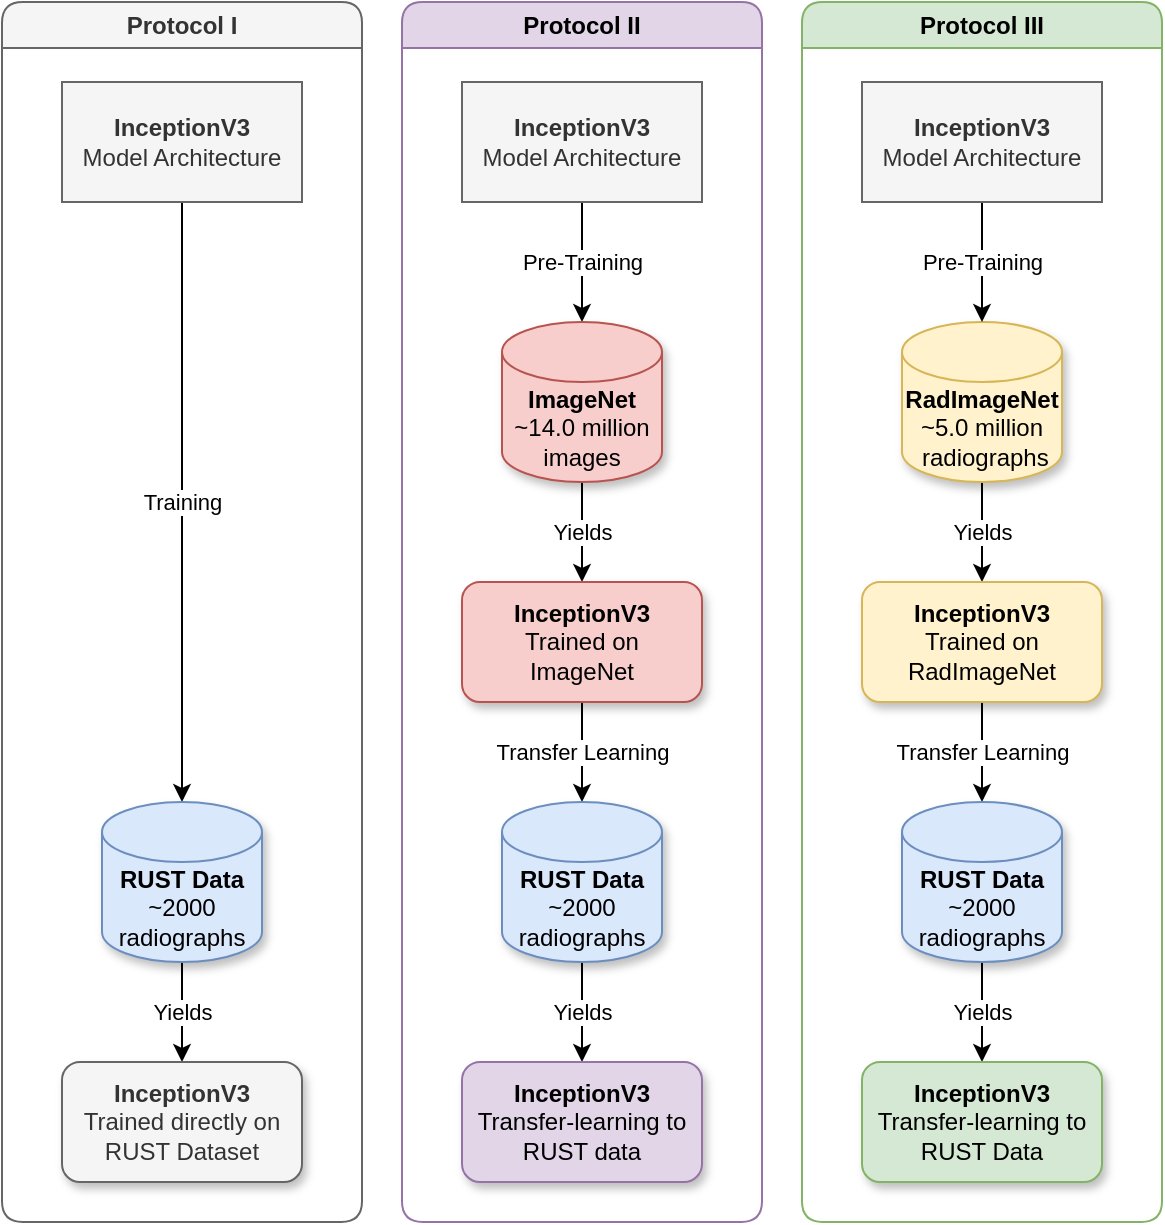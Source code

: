 <mxfile version="21.2.3" type="device">
  <diagram id="A32RPW_bASQyMoJi-ztP" name="Page-1">
    <mxGraphModel dx="849" dy="815" grid="1" gridSize="10" guides="1" tooltips="1" connect="1" arrows="1" fold="1" page="1" pageScale="1" pageWidth="580" pageHeight="610" math="0" shadow="0">
      <root>
        <mxCell id="0" />
        <mxCell id="1" parent="0" />
        <mxCell id="VTOhFpSIZ6cPDTSQk404-31" value="Pre-Training" style="edgeStyle=orthogonalEdgeStyle;rounded=0;orthogonalLoop=1;jettySize=auto;html=1;" parent="1" source="VTOhFpSIZ6cPDTSQk404-1" target="VTOhFpSIZ6cPDTSQk404-2" edge="1">
          <mxGeometry relative="1" as="geometry" />
        </mxCell>
        <mxCell id="VTOhFpSIZ6cPDTSQk404-1" value="&lt;div&gt;&lt;b&gt;InceptionV3&lt;/b&gt;&lt;/div&gt;&lt;div&gt;Model Architecture&lt;br&gt;&lt;/div&gt;" style="rounded=0;whiteSpace=wrap;html=1;glass=0;fillColor=#f5f5f5;fontColor=#333333;strokeColor=#666666;" parent="1" vertex="1">
          <mxGeometry x="230" y="40" width="120" height="60" as="geometry" />
        </mxCell>
        <mxCell id="VTOhFpSIZ6cPDTSQk404-7" value="Yields" style="edgeStyle=orthogonalEdgeStyle;rounded=0;orthogonalLoop=1;jettySize=auto;html=1;entryX=0.5;entryY=0;entryDx=0;entryDy=0;" parent="1" source="VTOhFpSIZ6cPDTSQk404-2" target="VTOhFpSIZ6cPDTSQk404-6" edge="1">
          <mxGeometry relative="1" as="geometry" />
        </mxCell>
        <mxCell id="VTOhFpSIZ6cPDTSQk404-9" value="Yields" style="edgeStyle=orthogonalEdgeStyle;rounded=0;orthogonalLoop=1;jettySize=auto;html=1;" parent="1" source="VTOhFpSIZ6cPDTSQk404-4" target="VTOhFpSIZ6cPDTSQk404-8" edge="1">
          <mxGeometry relative="1" as="geometry" />
        </mxCell>
        <mxCell id="VTOhFpSIZ6cPDTSQk404-4" value="&lt;div&gt;&lt;b&gt;RadImageNet&lt;/b&gt;&lt;/div&gt;&lt;div&gt;~5.0 million&lt;br&gt;&lt;/div&gt;&amp;nbsp;radiographs" style="shape=cylinder3;whiteSpace=wrap;html=1;boundedLbl=1;backgroundOutline=1;size=15;fillColor=#fff2cc;strokeColor=#d6b656;shadow=1;" parent="1" vertex="1">
          <mxGeometry x="450" y="160" width="80" height="80" as="geometry" />
        </mxCell>
        <mxCell id="VTOhFpSIZ6cPDTSQk404-13" value="Transfer Learning" style="edgeStyle=orthogonalEdgeStyle;rounded=0;orthogonalLoop=1;jettySize=auto;html=1;" parent="1" source="VTOhFpSIZ6cPDTSQk404-6" target="VTOhFpSIZ6cPDTSQk404-10" edge="1">
          <mxGeometry relative="1" as="geometry" />
        </mxCell>
        <mxCell id="VTOhFpSIZ6cPDTSQk404-6" value="&lt;div&gt;&lt;b&gt;InceptionV3&lt;/b&gt;&lt;/div&gt;&lt;div&gt;Trained on&lt;/div&gt;&lt;div&gt;ImageNet&lt;br&gt;&lt;/div&gt;" style="rounded=1;whiteSpace=wrap;html=1;glass=0;fillColor=#f8cecc;strokeColor=#b85450;shadow=1;" parent="1" vertex="1">
          <mxGeometry x="230" y="290" width="120" height="60" as="geometry" />
        </mxCell>
        <mxCell id="VTOhFpSIZ6cPDTSQk404-15" value="Transfer Learning" style="edgeStyle=orthogonalEdgeStyle;rounded=0;orthogonalLoop=1;jettySize=auto;html=1;" parent="1" source="VTOhFpSIZ6cPDTSQk404-8" target="VTOhFpSIZ6cPDTSQk404-14" edge="1">
          <mxGeometry relative="1" as="geometry" />
        </mxCell>
        <mxCell id="VTOhFpSIZ6cPDTSQk404-8" value="&lt;div&gt;&lt;b&gt;InceptionV3&lt;/b&gt;&lt;/div&gt;&lt;div&gt;Trained on RadImageNet&lt;br&gt;&lt;/div&gt;" style="rounded=1;whiteSpace=wrap;html=1;glass=0;fillColor=#fff2cc;strokeColor=#d6b656;shadow=1;" parent="1" vertex="1">
          <mxGeometry x="430" y="290" width="120" height="60" as="geometry" />
        </mxCell>
        <mxCell id="VTOhFpSIZ6cPDTSQk404-19" value="Yields" style="edgeStyle=orthogonalEdgeStyle;rounded=0;orthogonalLoop=1;jettySize=auto;html=1;" parent="1" source="VTOhFpSIZ6cPDTSQk404-10" target="VTOhFpSIZ6cPDTSQk404-17" edge="1">
          <mxGeometry relative="1" as="geometry" />
        </mxCell>
        <mxCell id="VTOhFpSIZ6cPDTSQk404-10" value="&lt;div&gt;&lt;b&gt;RUST Data&lt;/b&gt;&lt;/div&gt;&lt;div&gt;~2000&lt;/div&gt;&lt;div&gt;radiographs&lt;br&gt;&lt;/div&gt;" style="shape=cylinder3;whiteSpace=wrap;html=1;boundedLbl=1;backgroundOutline=1;size=15;shadow=1;glass=0;fillColor=#dae8fc;strokeColor=#6c8ebf;" parent="1" vertex="1">
          <mxGeometry x="250" y="400" width="80" height="80" as="geometry" />
        </mxCell>
        <mxCell id="VTOhFpSIZ6cPDTSQk404-20" value="Yields" style="edgeStyle=orthogonalEdgeStyle;rounded=0;orthogonalLoop=1;jettySize=auto;html=1;entryX=0.5;entryY=0;entryDx=0;entryDy=0;" parent="1" source="VTOhFpSIZ6cPDTSQk404-14" target="VTOhFpSIZ6cPDTSQk404-18" edge="1">
          <mxGeometry relative="1" as="geometry" />
        </mxCell>
        <mxCell id="VTOhFpSIZ6cPDTSQk404-14" value="&lt;div&gt;&lt;b&gt;RUST Data&lt;/b&gt;&lt;/div&gt;&lt;div&gt;~2000&lt;/div&gt;&lt;div&gt;radiographs&lt;br&gt;&lt;/div&gt;" style="shape=cylinder3;whiteSpace=wrap;html=1;boundedLbl=1;backgroundOutline=1;size=15;shadow=1;glass=0;fillColor=#dae8fc;strokeColor=#6c8ebf;" parent="1" vertex="1">
          <mxGeometry x="450" y="400" width="80" height="80" as="geometry" />
        </mxCell>
        <mxCell id="VTOhFpSIZ6cPDTSQk404-17" value="&lt;div&gt;&lt;b&gt;InceptionV3&lt;/b&gt;&lt;/div&gt;Transfer-learning to RUST data" style="rounded=1;whiteSpace=wrap;html=1;glass=0;fillColor=#e1d5e7;strokeColor=#9673a6;shadow=1;" parent="1" vertex="1">
          <mxGeometry x="230" y="530" width="120" height="60" as="geometry" />
        </mxCell>
        <mxCell id="VTOhFpSIZ6cPDTSQk404-18" value="&lt;div&gt;&lt;b&gt;InceptionV3&lt;/b&gt;&lt;/div&gt;Transfer-learning to RUST Data" style="rounded=1;whiteSpace=wrap;html=1;glass=0;fillColor=#d5e8d4;strokeColor=#82b366;shadow=1;" parent="1" vertex="1">
          <mxGeometry x="430" y="530" width="120" height="60" as="geometry" />
        </mxCell>
        <mxCell id="VTOhFpSIZ6cPDTSQk404-23" value="Training" style="edgeStyle=orthogonalEdgeStyle;rounded=0;orthogonalLoop=1;jettySize=auto;html=1;" parent="1" source="VTOhFpSIZ6cPDTSQk404-21" target="VTOhFpSIZ6cPDTSQk404-22" edge="1">
          <mxGeometry relative="1" as="geometry" />
        </mxCell>
        <mxCell id="VTOhFpSIZ6cPDTSQk404-21" value="&lt;div style=&quot;border-color: var(--border-color);&quot;&gt;&lt;b style=&quot;border-color: var(--border-color);&quot;&gt;InceptionV3&lt;/b&gt;&lt;/div&gt;&lt;div style=&quot;border-color: var(--border-color);&quot;&gt;Model Architecture&lt;/div&gt;&lt;div&gt;&lt;/div&gt;" style="rounded=0;whiteSpace=wrap;html=1;glass=0;fillColor=#f5f5f5;fontColor=#333333;strokeColor=#666666;" parent="1" vertex="1">
          <mxGeometry x="30" y="40" width="120" height="60" as="geometry" />
        </mxCell>
        <mxCell id="VTOhFpSIZ6cPDTSQk404-25" value="Yields" style="edgeStyle=orthogonalEdgeStyle;rounded=0;orthogonalLoop=1;jettySize=auto;html=1;" parent="1" source="VTOhFpSIZ6cPDTSQk404-22" target="VTOhFpSIZ6cPDTSQk404-24" edge="1">
          <mxGeometry relative="1" as="geometry" />
        </mxCell>
        <mxCell id="VTOhFpSIZ6cPDTSQk404-22" value="&lt;div&gt;&lt;b&gt;RUST Data&lt;/b&gt;&lt;/div&gt;&lt;div&gt;~2000&lt;/div&gt;&lt;div&gt;radiographs&lt;br&gt;&lt;/div&gt;" style="shape=cylinder3;whiteSpace=wrap;html=1;boundedLbl=1;backgroundOutline=1;size=15;shadow=1;glass=0;fillColor=#dae8fc;strokeColor=#6c8ebf;" parent="1" vertex="1">
          <mxGeometry x="50" y="400" width="80" height="80" as="geometry" />
        </mxCell>
        <mxCell id="VTOhFpSIZ6cPDTSQk404-24" value="&lt;div&gt;&lt;b&gt;InceptionV3&lt;/b&gt;&lt;/div&gt;&lt;div&gt;Trained directly on&lt;/div&gt;&lt;div&gt;RUST Dataset&lt;br&gt;&lt;/div&gt;" style="rounded=1;whiteSpace=wrap;html=1;glass=0;fillColor=#f5f5f5;strokeColor=#666666;shadow=1;fontColor=#333333;" parent="1" vertex="1">
          <mxGeometry x="30" y="530" width="120" height="60" as="geometry" />
        </mxCell>
        <mxCell id="VTOhFpSIZ6cPDTSQk404-32" value="Pre-Training" style="edgeStyle=orthogonalEdgeStyle;rounded=0;orthogonalLoop=1;jettySize=auto;html=1;" parent="1" source="VTOhFpSIZ6cPDTSQk404-30" target="VTOhFpSIZ6cPDTSQk404-4" edge="1">
          <mxGeometry relative="1" as="geometry" />
        </mxCell>
        <mxCell id="VTOhFpSIZ6cPDTSQk404-30" value="&lt;div&gt;&lt;b&gt;InceptionV3&lt;/b&gt;&lt;/div&gt;&lt;div&gt;Model Architecture&lt;br&gt;&lt;/div&gt;" style="rounded=0;whiteSpace=wrap;html=1;glass=0;fillColor=#f5f5f5;fontColor=#333333;strokeColor=#666666;" parent="1" vertex="1">
          <mxGeometry x="430" y="40" width="120" height="60" as="geometry" />
        </mxCell>
        <mxCell id="VTOhFpSIZ6cPDTSQk404-34" value="Protocol I" style="swimlane;whiteSpace=wrap;html=1;rounded=1;shadow=0;glass=0;fillColor=#f5f5f5;fontColor=#333333;strokeColor=#666666;" parent="1" vertex="1">
          <mxGeometry width="180" height="610" as="geometry" />
        </mxCell>
        <mxCell id="VTOhFpSIZ6cPDTSQk404-36" value="Protocol II" style="swimlane;whiteSpace=wrap;html=1;rounded=1;shadow=0;glass=0;fillColor=#e1d5e7;strokeColor=#9673a6;" parent="1" vertex="1">
          <mxGeometry x="200" width="180" height="610" as="geometry" />
        </mxCell>
        <mxCell id="VTOhFpSIZ6cPDTSQk404-2" value="&lt;div&gt;&lt;b&gt;ImageNet&lt;/b&gt;&lt;/div&gt;&lt;div&gt;~14.0 million&lt;br&gt;&lt;/div&gt;&lt;div&gt;images&lt;br&gt;&lt;/div&gt;" style="shape=cylinder3;whiteSpace=wrap;html=1;boundedLbl=1;backgroundOutline=1;size=15;fillColor=#f8cecc;strokeColor=#b85450;shadow=1;" parent="VTOhFpSIZ6cPDTSQk404-36" vertex="1">
          <mxGeometry x="50" y="160" width="80" height="80" as="geometry" />
        </mxCell>
        <mxCell id="VTOhFpSIZ6cPDTSQk404-37" value="Protocol III" style="swimlane;whiteSpace=wrap;html=1;rounded=1;shadow=0;glass=0;fillColor=#d5e8d4;strokeColor=#82b366;" parent="1" vertex="1">
          <mxGeometry x="400" width="180" height="610" as="geometry" />
        </mxCell>
      </root>
    </mxGraphModel>
  </diagram>
</mxfile>
